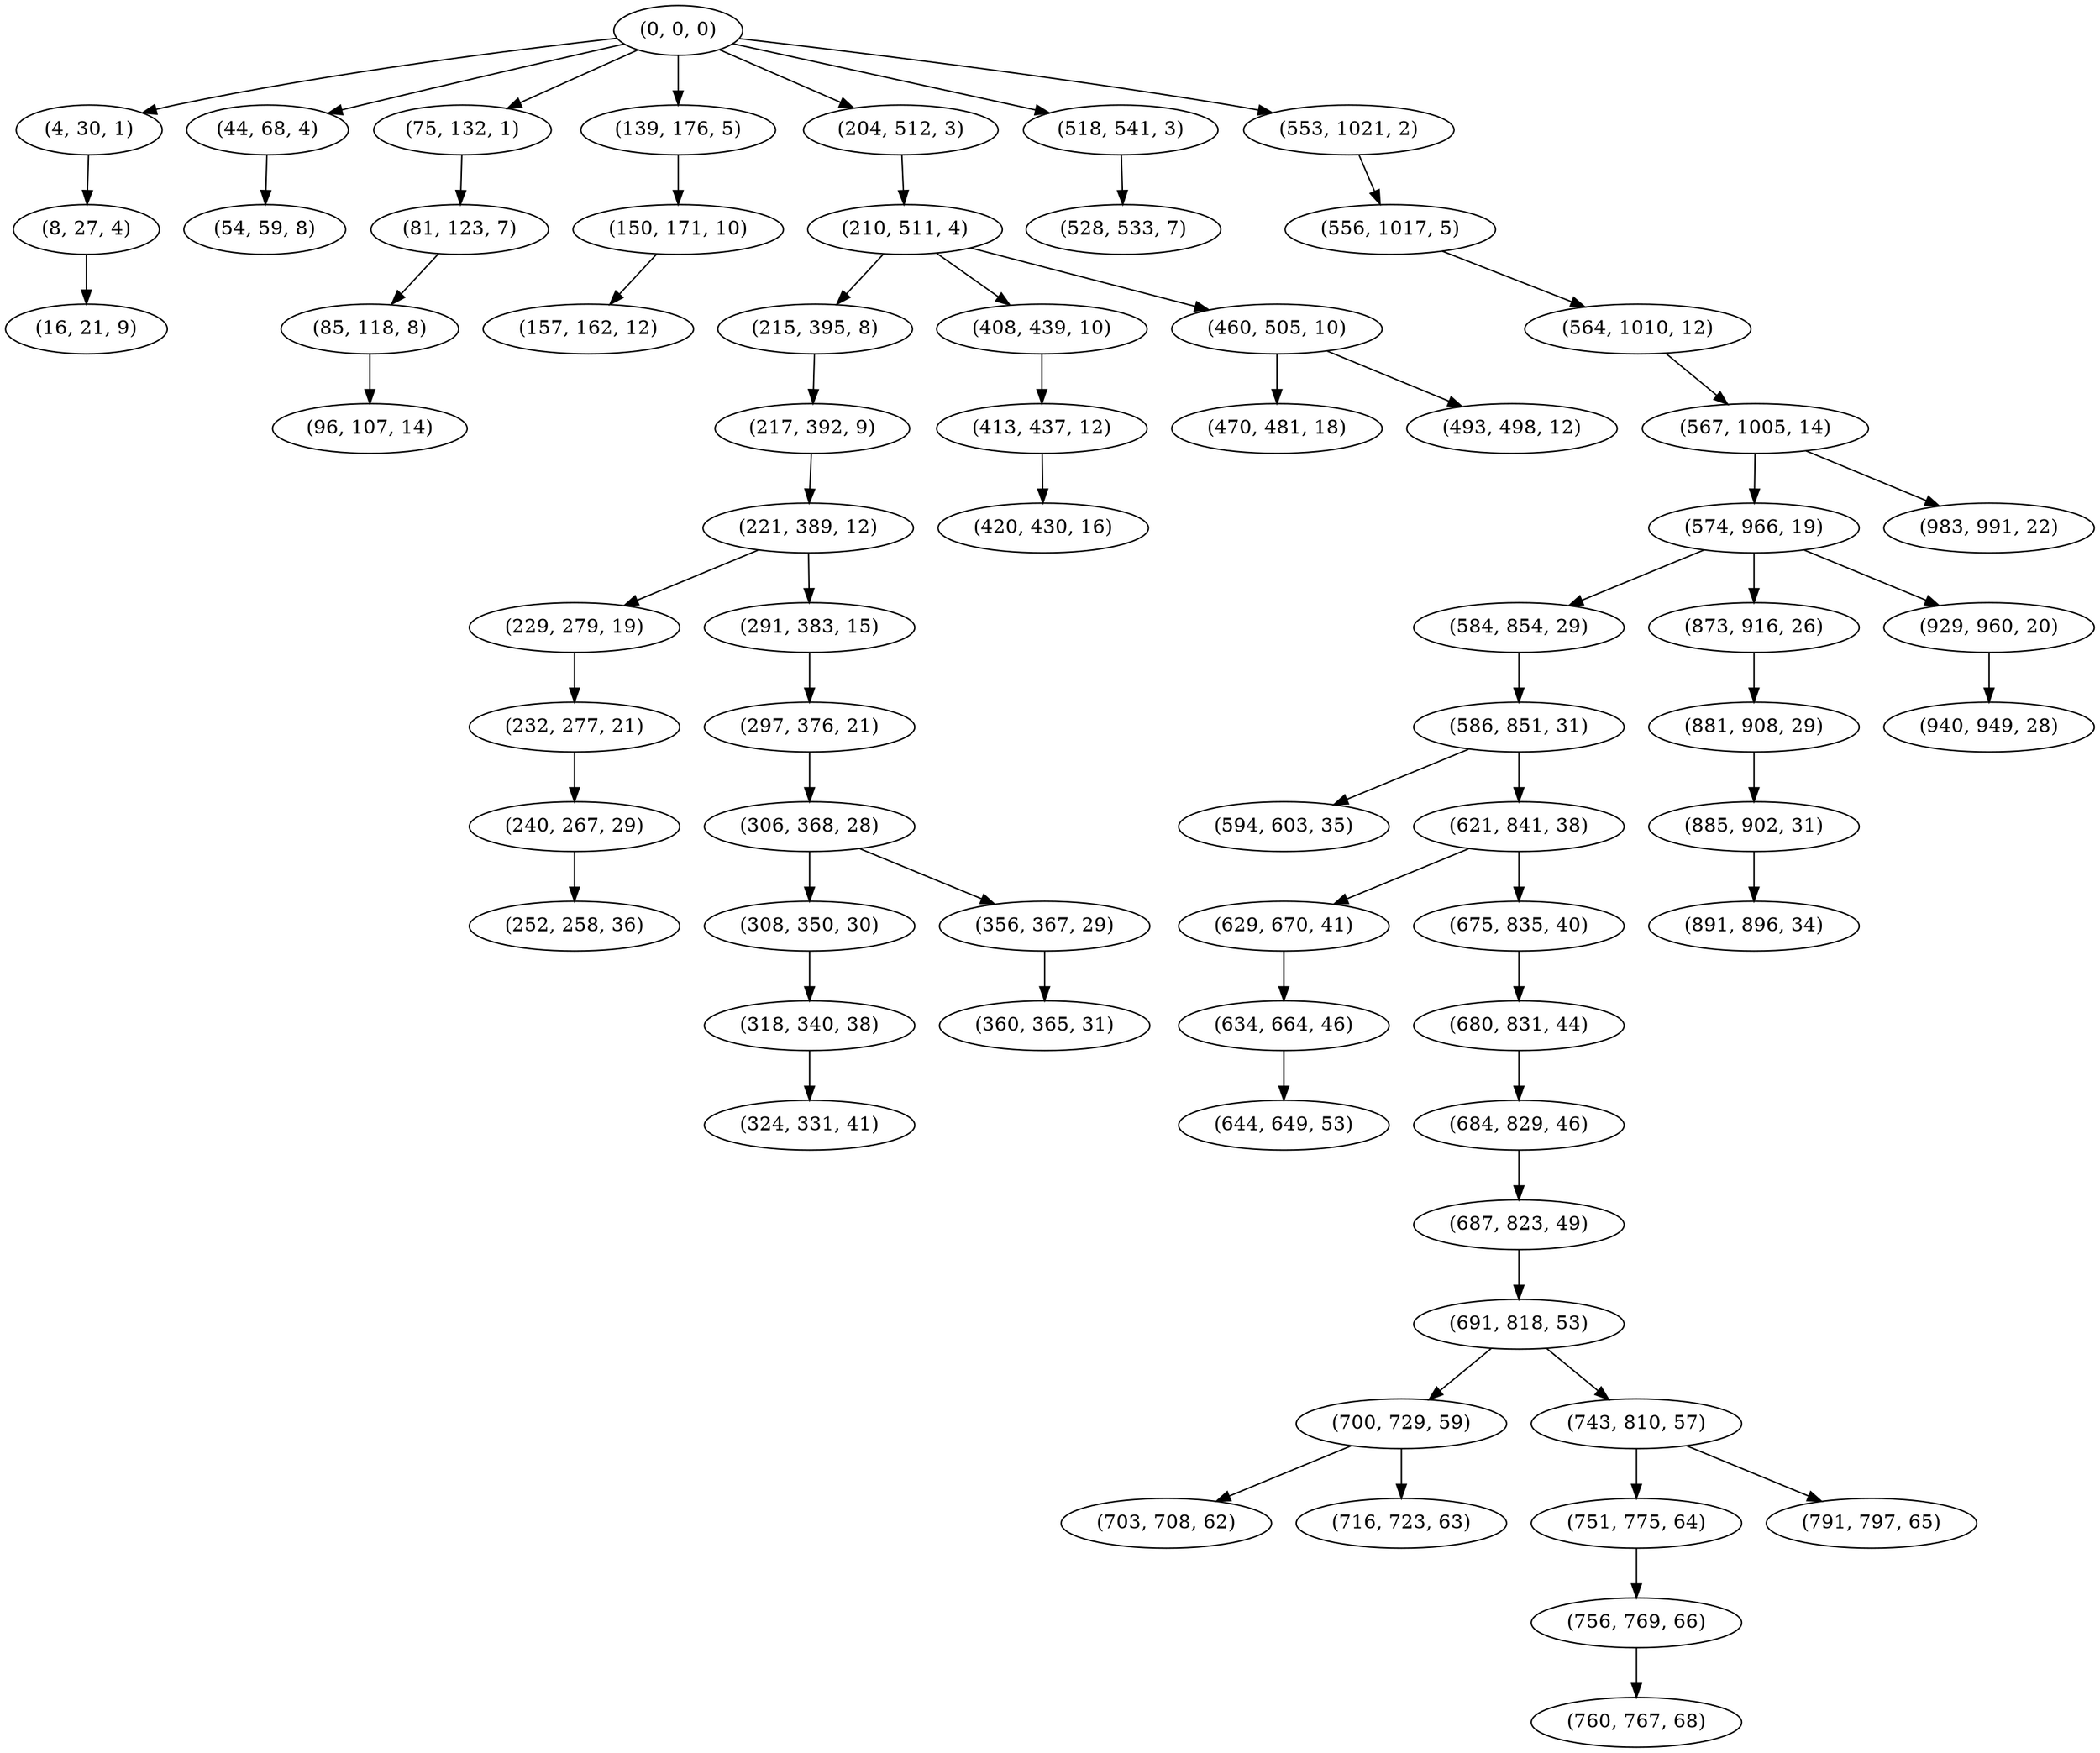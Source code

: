 digraph tree {
    "(0, 0, 0)";
    "(4, 30, 1)";
    "(8, 27, 4)";
    "(16, 21, 9)";
    "(44, 68, 4)";
    "(54, 59, 8)";
    "(75, 132, 1)";
    "(81, 123, 7)";
    "(85, 118, 8)";
    "(96, 107, 14)";
    "(139, 176, 5)";
    "(150, 171, 10)";
    "(157, 162, 12)";
    "(204, 512, 3)";
    "(210, 511, 4)";
    "(215, 395, 8)";
    "(217, 392, 9)";
    "(221, 389, 12)";
    "(229, 279, 19)";
    "(232, 277, 21)";
    "(240, 267, 29)";
    "(252, 258, 36)";
    "(291, 383, 15)";
    "(297, 376, 21)";
    "(306, 368, 28)";
    "(308, 350, 30)";
    "(318, 340, 38)";
    "(324, 331, 41)";
    "(356, 367, 29)";
    "(360, 365, 31)";
    "(408, 439, 10)";
    "(413, 437, 12)";
    "(420, 430, 16)";
    "(460, 505, 10)";
    "(470, 481, 18)";
    "(493, 498, 12)";
    "(518, 541, 3)";
    "(528, 533, 7)";
    "(553, 1021, 2)";
    "(556, 1017, 5)";
    "(564, 1010, 12)";
    "(567, 1005, 14)";
    "(574, 966, 19)";
    "(584, 854, 29)";
    "(586, 851, 31)";
    "(594, 603, 35)";
    "(621, 841, 38)";
    "(629, 670, 41)";
    "(634, 664, 46)";
    "(644, 649, 53)";
    "(675, 835, 40)";
    "(680, 831, 44)";
    "(684, 829, 46)";
    "(687, 823, 49)";
    "(691, 818, 53)";
    "(700, 729, 59)";
    "(703, 708, 62)";
    "(716, 723, 63)";
    "(743, 810, 57)";
    "(751, 775, 64)";
    "(756, 769, 66)";
    "(760, 767, 68)";
    "(791, 797, 65)";
    "(873, 916, 26)";
    "(881, 908, 29)";
    "(885, 902, 31)";
    "(891, 896, 34)";
    "(929, 960, 20)";
    "(940, 949, 28)";
    "(983, 991, 22)";
    "(0, 0, 0)" -> "(4, 30, 1)";
    "(0, 0, 0)" -> "(44, 68, 4)";
    "(0, 0, 0)" -> "(75, 132, 1)";
    "(0, 0, 0)" -> "(139, 176, 5)";
    "(0, 0, 0)" -> "(204, 512, 3)";
    "(0, 0, 0)" -> "(518, 541, 3)";
    "(0, 0, 0)" -> "(553, 1021, 2)";
    "(4, 30, 1)" -> "(8, 27, 4)";
    "(8, 27, 4)" -> "(16, 21, 9)";
    "(44, 68, 4)" -> "(54, 59, 8)";
    "(75, 132, 1)" -> "(81, 123, 7)";
    "(81, 123, 7)" -> "(85, 118, 8)";
    "(85, 118, 8)" -> "(96, 107, 14)";
    "(139, 176, 5)" -> "(150, 171, 10)";
    "(150, 171, 10)" -> "(157, 162, 12)";
    "(204, 512, 3)" -> "(210, 511, 4)";
    "(210, 511, 4)" -> "(215, 395, 8)";
    "(210, 511, 4)" -> "(408, 439, 10)";
    "(210, 511, 4)" -> "(460, 505, 10)";
    "(215, 395, 8)" -> "(217, 392, 9)";
    "(217, 392, 9)" -> "(221, 389, 12)";
    "(221, 389, 12)" -> "(229, 279, 19)";
    "(221, 389, 12)" -> "(291, 383, 15)";
    "(229, 279, 19)" -> "(232, 277, 21)";
    "(232, 277, 21)" -> "(240, 267, 29)";
    "(240, 267, 29)" -> "(252, 258, 36)";
    "(291, 383, 15)" -> "(297, 376, 21)";
    "(297, 376, 21)" -> "(306, 368, 28)";
    "(306, 368, 28)" -> "(308, 350, 30)";
    "(306, 368, 28)" -> "(356, 367, 29)";
    "(308, 350, 30)" -> "(318, 340, 38)";
    "(318, 340, 38)" -> "(324, 331, 41)";
    "(356, 367, 29)" -> "(360, 365, 31)";
    "(408, 439, 10)" -> "(413, 437, 12)";
    "(413, 437, 12)" -> "(420, 430, 16)";
    "(460, 505, 10)" -> "(470, 481, 18)";
    "(460, 505, 10)" -> "(493, 498, 12)";
    "(518, 541, 3)" -> "(528, 533, 7)";
    "(553, 1021, 2)" -> "(556, 1017, 5)";
    "(556, 1017, 5)" -> "(564, 1010, 12)";
    "(564, 1010, 12)" -> "(567, 1005, 14)";
    "(567, 1005, 14)" -> "(574, 966, 19)";
    "(567, 1005, 14)" -> "(983, 991, 22)";
    "(574, 966, 19)" -> "(584, 854, 29)";
    "(574, 966, 19)" -> "(873, 916, 26)";
    "(574, 966, 19)" -> "(929, 960, 20)";
    "(584, 854, 29)" -> "(586, 851, 31)";
    "(586, 851, 31)" -> "(594, 603, 35)";
    "(586, 851, 31)" -> "(621, 841, 38)";
    "(621, 841, 38)" -> "(629, 670, 41)";
    "(621, 841, 38)" -> "(675, 835, 40)";
    "(629, 670, 41)" -> "(634, 664, 46)";
    "(634, 664, 46)" -> "(644, 649, 53)";
    "(675, 835, 40)" -> "(680, 831, 44)";
    "(680, 831, 44)" -> "(684, 829, 46)";
    "(684, 829, 46)" -> "(687, 823, 49)";
    "(687, 823, 49)" -> "(691, 818, 53)";
    "(691, 818, 53)" -> "(700, 729, 59)";
    "(691, 818, 53)" -> "(743, 810, 57)";
    "(700, 729, 59)" -> "(703, 708, 62)";
    "(700, 729, 59)" -> "(716, 723, 63)";
    "(743, 810, 57)" -> "(751, 775, 64)";
    "(743, 810, 57)" -> "(791, 797, 65)";
    "(751, 775, 64)" -> "(756, 769, 66)";
    "(756, 769, 66)" -> "(760, 767, 68)";
    "(873, 916, 26)" -> "(881, 908, 29)";
    "(881, 908, 29)" -> "(885, 902, 31)";
    "(885, 902, 31)" -> "(891, 896, 34)";
    "(929, 960, 20)" -> "(940, 949, 28)";
}
